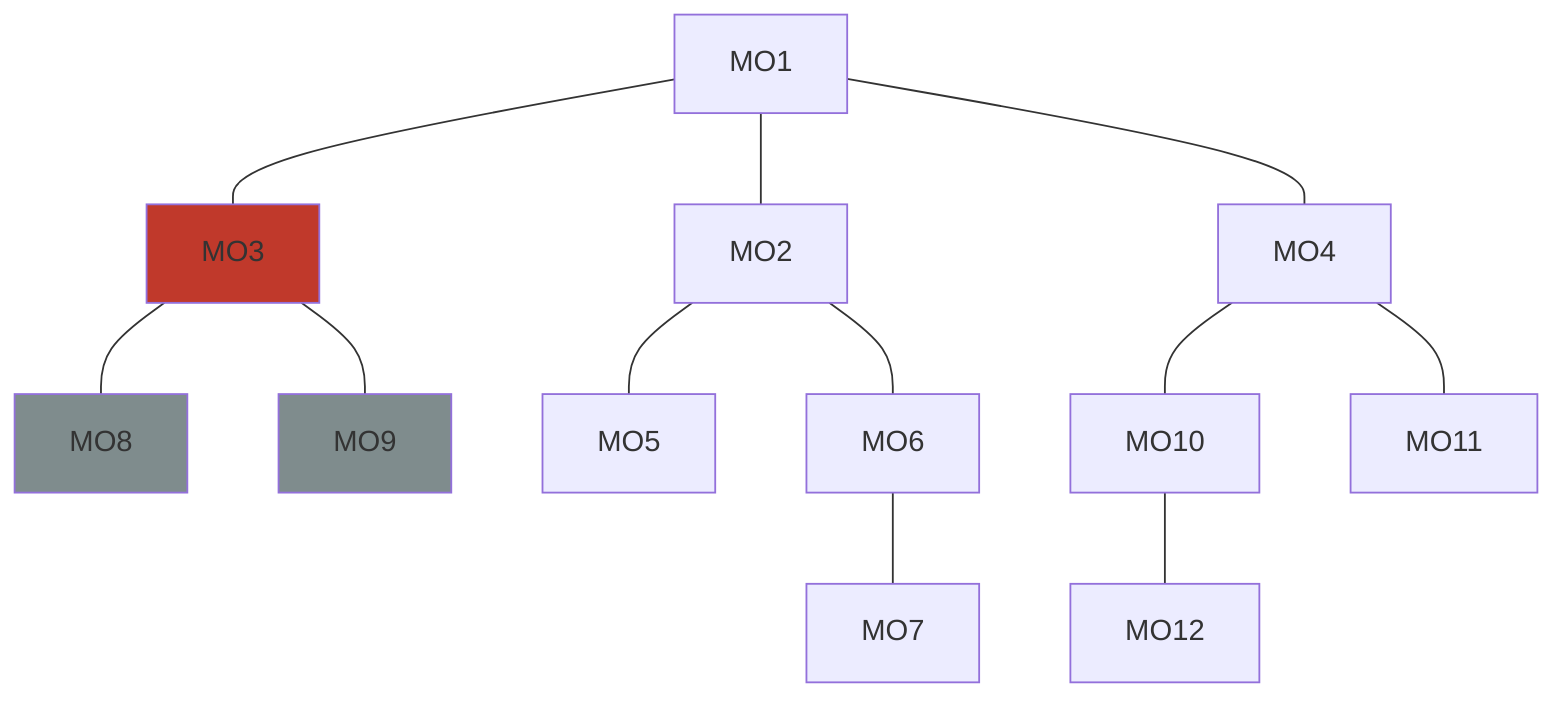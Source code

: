graph TB
    style MO3 fill:#c0392b
    style MO8 fill:#7f8c8d
    style MO9 fill:#7f8c8d
    MO1 --- MO2
    MO1 --- MO3
    MO1 --- MO4
    MO2 --- MO5
    MO2 --- MO6
    MO6 --- MO7
    MO3 --- MO8
    MO3 --- MO9
    MO4 --- MO10
    MO4 --- MO11
    MO10 --- MO12